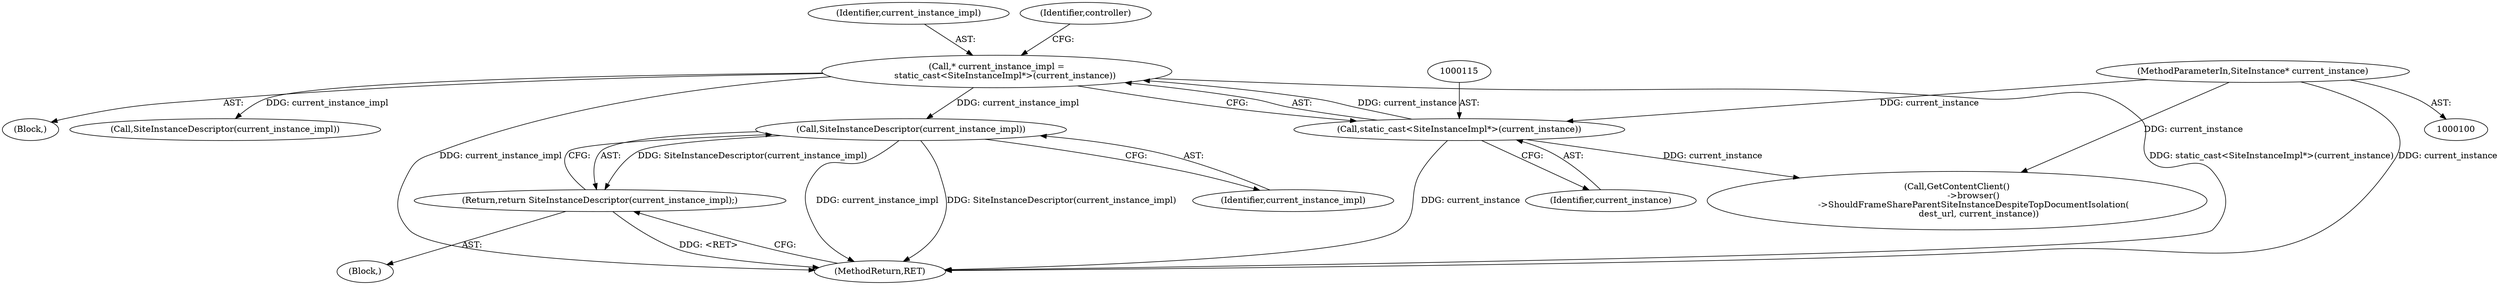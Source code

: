 digraph "0_Chrome_adca986a53b31b6da4cb22f8e755f6856daea89a_0@pointer" {
"1000235" [label="(Call,SiteInstanceDescriptor(current_instance_impl))"];
"1000112" [label="(Call,* current_instance_impl =\n      static_cast<SiteInstanceImpl*>(current_instance))"];
"1000114" [label="(Call,static_cast<SiteInstanceImpl*>(current_instance))"];
"1000103" [label="(MethodParameterIn,SiteInstance* current_instance)"];
"1000234" [label="(Return,return SiteInstanceDescriptor(current_instance_impl);)"];
"1000110" [label="(Block,)"];
"1000113" [label="(Identifier,current_instance_impl)"];
"1000234" [label="(Return,return SiteInstanceDescriptor(current_instance_impl);)"];
"1000383" [label="(MethodReturn,RET)"];
"1000103" [label="(MethodParameterIn,SiteInstance* current_instance)"];
"1000179" [label="(Block,)"];
"1000342" [label="(Call,GetContentClient()\n            ->browser()\n            ->ShouldFrameShareParentSiteInstanceDespiteTopDocumentIsolation(\n                dest_url, current_instance))"];
"1000154" [label="(Call,SiteInstanceDescriptor(current_instance_impl))"];
"1000112" [label="(Call,* current_instance_impl =\n      static_cast<SiteInstanceImpl*>(current_instance))"];
"1000235" [label="(Call,SiteInstanceDescriptor(current_instance_impl))"];
"1000119" [label="(Identifier,controller)"];
"1000114" [label="(Call,static_cast<SiteInstanceImpl*>(current_instance))"];
"1000116" [label="(Identifier,current_instance)"];
"1000236" [label="(Identifier,current_instance_impl)"];
"1000235" -> "1000234"  [label="AST: "];
"1000235" -> "1000236"  [label="CFG: "];
"1000236" -> "1000235"  [label="AST: "];
"1000234" -> "1000235"  [label="CFG: "];
"1000235" -> "1000383"  [label="DDG: current_instance_impl"];
"1000235" -> "1000383"  [label="DDG: SiteInstanceDescriptor(current_instance_impl)"];
"1000235" -> "1000234"  [label="DDG: SiteInstanceDescriptor(current_instance_impl)"];
"1000112" -> "1000235"  [label="DDG: current_instance_impl"];
"1000112" -> "1000110"  [label="AST: "];
"1000112" -> "1000114"  [label="CFG: "];
"1000113" -> "1000112"  [label="AST: "];
"1000114" -> "1000112"  [label="AST: "];
"1000119" -> "1000112"  [label="CFG: "];
"1000112" -> "1000383"  [label="DDG: static_cast<SiteInstanceImpl*>(current_instance)"];
"1000112" -> "1000383"  [label="DDG: current_instance_impl"];
"1000114" -> "1000112"  [label="DDG: current_instance"];
"1000112" -> "1000154"  [label="DDG: current_instance_impl"];
"1000114" -> "1000116"  [label="CFG: "];
"1000115" -> "1000114"  [label="AST: "];
"1000116" -> "1000114"  [label="AST: "];
"1000114" -> "1000383"  [label="DDG: current_instance"];
"1000103" -> "1000114"  [label="DDG: current_instance"];
"1000114" -> "1000342"  [label="DDG: current_instance"];
"1000103" -> "1000100"  [label="AST: "];
"1000103" -> "1000383"  [label="DDG: current_instance"];
"1000103" -> "1000342"  [label="DDG: current_instance"];
"1000234" -> "1000179"  [label="AST: "];
"1000383" -> "1000234"  [label="CFG: "];
"1000234" -> "1000383"  [label="DDG: <RET>"];
}
